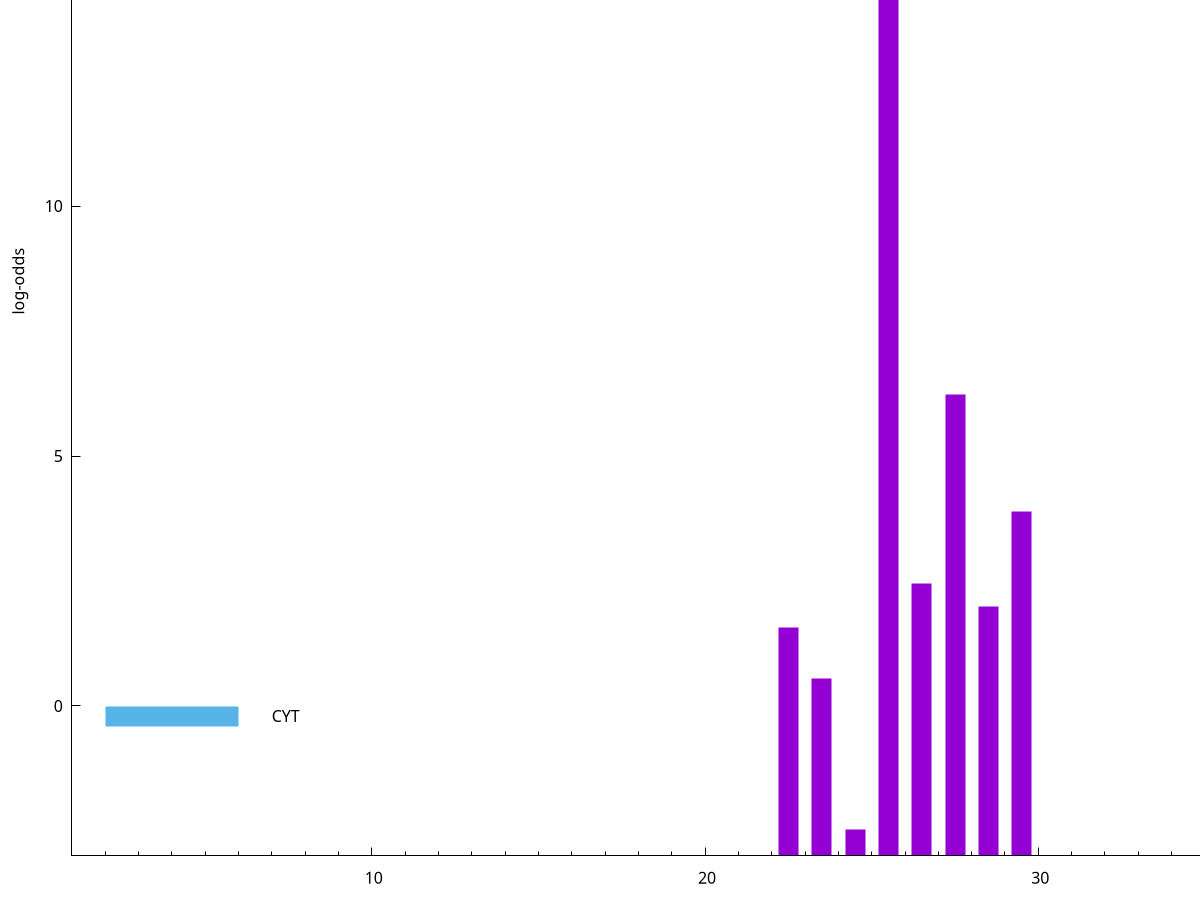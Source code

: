 set title "LipoP predictions for SRR5666485.gff"
set size 2., 1.4
set xrange [1:70] 
set mxtics 10
set yrange [-3:20]
set y2range [0:23]
set ylabel "log-odds"
set term postscript eps color solid "Helvetica" 30
set output "SRR5666485.gff30.eps"
set arrow from 2,15.1956 to 6,15.1956 nohead lt 1 lw 20
set label "SpI" at 7,15.1956
set arrow from 2,-0.200913 to 6,-0.200913 nohead lt 3 lw 20
set label "CYT" at 7,-0.200913
set arrow from 2,15.1956 to 6,15.1956 nohead lt 1 lw 20
set label "SpI" at 7,15.1956
# NOTE: The scores below are the log-odds scores with the threshold
# NOTE: subtracted (a hack to make gnuplot make the histogram all
# NOTE: look nice).
plot "-" axes x1y2 title "" with impulses lt 1 lw 20
25.500000 18.191600
27.500000 9.241170
29.500000 6.898870
26.500000 5.444010
28.500000 4.998640
22.500000 4.569430
23.500000 3.558221
24.500000 0.527810
e
exit
